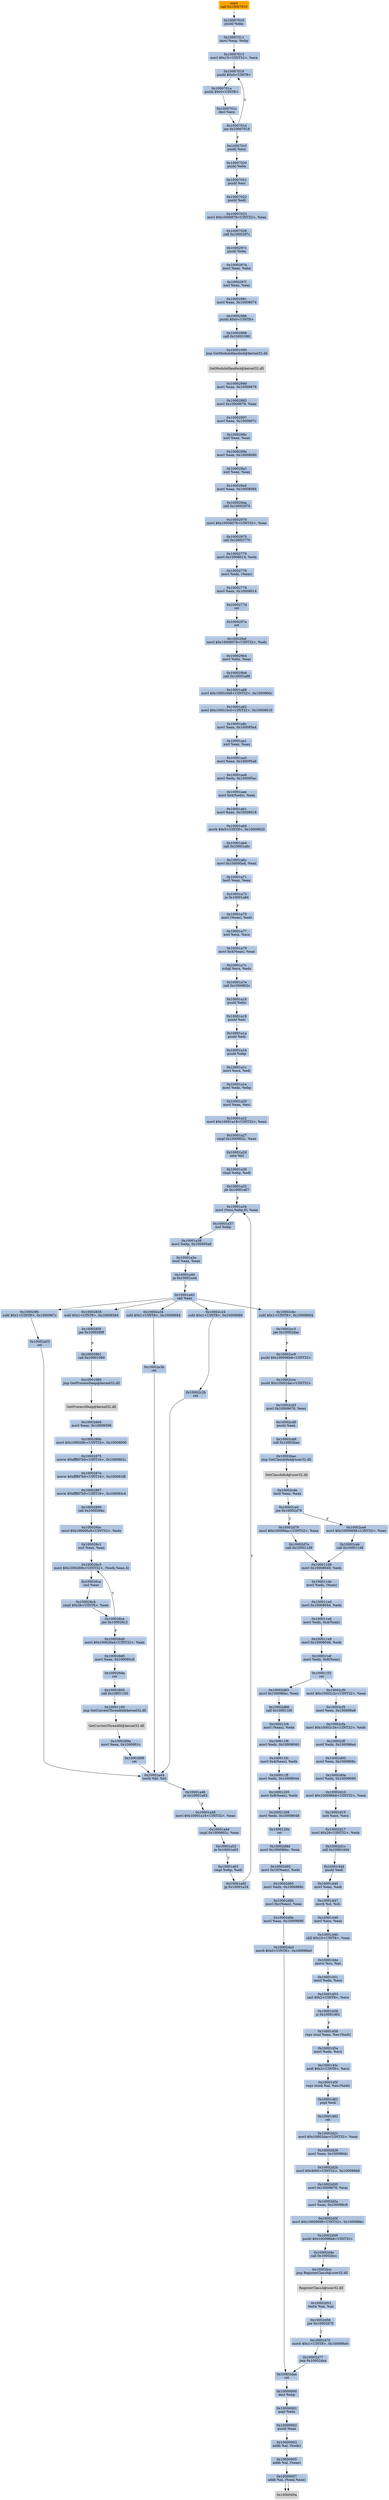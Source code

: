 digraph G {
node[shape=rectangle,style=filled,fillcolor=lightsteelblue,color=lightsteelblue]
bgcolor="transparent"
a0x10007ccccall_0x10007010[label="start\ncall 0x10007010",color="lightgrey",fillcolor="orange"];
a0x10007010pushl_ebp[label="0x10007010\npushl %ebp"];
a0x10007011movl_esp_ebp[label="0x10007011\nmovl %esp, %ebp"];
a0x10007013movl_0x15UINT32_ecx[label="0x10007013\nmovl $0x15<UINT32>, %ecx"];
a0x10007018pushl_0x0UINT8[label="0x10007018\npushl $0x0<UINT8>"];
a0x1000701apushl_0x0UINT8[label="0x1000701a\npushl $0x0<UINT8>"];
a0x1000701cdecl_ecx[label="0x1000701c\ndecl %ecx"];
a0x1000701djne_0x10007018[label="0x1000701d\njne 0x10007018"];
a0x1000701fpushl_ecx[label="0x1000701f\npushl %ecx"];
a0x10007020pushl_ebx[label="0x10007020\npushl %ebx"];
a0x10007021pushl_esi[label="0x10007021\npushl %esi"];
a0x10007022pushl_edi[label="0x10007022\npushl %edi"];
a0x10007023movl_0x10006f78UINT32_eax[label="0x10007023\nmovl $0x10006f78<UINT32>, %eax"];
a0x10007028call_0x1000297c[label="0x10007028\ncall 0x1000297c"];
a0x1000297cpushl_ebx[label="0x1000297c\npushl %ebx"];
a0x1000297dmovl_eax_ebx[label="0x1000297d\nmovl %eax, %ebx"];
a0x1000297fxorl_eax_eax[label="0x1000297f\nxorl %eax, %eax"];
a0x10002981movl_eax_0x10008074[label="0x10002981\nmovl %eax, 0x10008074"];
a0x10002986pushl_0x0UINT8[label="0x10002986\npushl $0x0<UINT8>"];
a0x10002988call_0x10001090[label="0x10002988\ncall 0x10001090"];
a0x10001090jmp_GetModuleHandleA_kernel32_dll[label="0x10001090\njmp GetModuleHandleA@kernel32.dll"];
GetModuleHandleA_kernel32_dll[label="GetModuleHandleA@kernel32.dll",color="lightgrey",fillcolor="lightgrey"];
a0x1000298dmovl_eax_0x10009678[label="0x1000298d\nmovl %eax, 0x10009678"];
a0x10002992movl_0x10009678_eax[label="0x10002992\nmovl 0x10009678, %eax"];
a0x10002997movl_eax_0x1000807c[label="0x10002997\nmovl %eax, 0x1000807c"];
a0x1000299cxorl_eax_eax[label="0x1000299c\nxorl %eax, %eax"];
a0x1000299emovl_eax_0x10008080[label="0x1000299e\nmovl %eax, 0x10008080"];
a0x100029a3xorl_eax_eax[label="0x100029a3\nxorl %eax, %eax"];
a0x100029a5movl_eax_0x10008084[label="0x100029a5\nmovl %eax, 0x10008084"];
a0x100029aacall_0x10002970[label="0x100029aa\ncall 0x10002970"];
a0x10002970movl_0x10008078UINT32_eax[label="0x10002970\nmovl $0x10008078<UINT32>, %eax"];
a0x10002975call_0x10002770[label="0x10002975\ncall 0x10002770"];
a0x10002770movl_0x10008014_edx[label="0x10002770\nmovl 0x10008014, %edx"];
a0x10002776movl_edx_eax_[label="0x10002776\nmovl %edx, (%eax)"];
a0x10002778movl_eax_0x10008014[label="0x10002778\nmovl %eax, 0x10008014"];
a0x1000277dret[label="0x1000277d\nret"];
a0x1000297aret[label="0x1000297a\nret"];
a0x100029afmovl_0x10008078UINT32_edx[label="0x100029af\nmovl $0x10008078<UINT32>, %edx"];
a0x100029b4movl_ebx_eax[label="0x100029b4\nmovl %ebx, %eax"];
a0x100029b6call_0x10001a88[label="0x100029b6\ncall 0x10001a88"];
a0x10001a88movl_0x100010b8UINT32_0x1000900c[label="0x10001a88\nmovl $0x100010b8<UINT32>, 0x1000900c"];
a0x10001a92movl_0x100010c0UINT32_0x10009010[label="0x10001a92\nmovl $0x100010c0<UINT32>, 0x10009010"];
a0x10001a9cmovl_eax_0x100095a4[label="0x10001a9c\nmovl %eax, 0x100095a4"];
a0x10001aa1xorl_eax_eax[label="0x10001aa1\nxorl %eax, %eax"];
a0x10001aa3movl_eax_0x100095a8[label="0x10001aa3\nmovl %eax, 0x100095a8"];
a0x10001aa8movl_edx_0x100095ac[label="0x10001aa8\nmovl %edx, 0x100095ac"];
a0x10001aaemovl_0x4edx__eax[label="0x10001aae\nmovl 0x4(%edx), %eax"];
a0x10001ab1movl_eax_0x10009018[label="0x10001ab1\nmovl %eax, 0x10009018"];
a0x10001ab6movb_0x0UINT8_0x10009020[label="0x10001ab6\nmovb $0x0<UINT8>, 0x10009020"];
a0x10001abdcall_0x10001a6c[label="0x10001abd\ncall 0x10001a6c"];
a0x10001a6cmovl_0x100095a4_eax[label="0x10001a6c\nmovl 0x100095a4, %eax"];
a0x10001a71testl_eax_eax[label="0x10001a71\ntestl %eax, %eax"];
a0x10001a73je_0x10001a84[label="0x10001a73\nje 0x10001a84"];
a0x10001a75movl_eax__edx[label="0x10001a75\nmovl (%eax), %edx"];
a0x10001a77xorl_ecx_ecx[label="0x10001a77\nxorl %ecx, %ecx"];
a0x10001a79movl_0x4eax__eax[label="0x10001a79\nmovl 0x4(%eax), %eax"];
a0x10001a7cxchgl_ecx_edx[label="0x10001a7c\nxchgl %ecx, %edx"];
a0x10001a7ecall_0x1000802c[label="0x10001a7e\ncall 0x1000802c"];
a0x10001a18pushl_ebx[label="0x10001a18\npushl %ebx"];
a0x10001a19pushl_esi[label="0x10001a19\npushl %esi"];
a0x10001a1apushl_edi[label="0x10001a1a\npushl %edi"];
a0x10001a1bpushl_ebp[label="0x10001a1b\npushl %ebp"];
a0x10001a1cmovl_ecx_edi[label="0x10001a1c\nmovl %ecx, %edi"];
a0x10001a1emovl_edx_ebp[label="0x10001a1e\nmovl %edx, %ebp"];
a0x10001a20movl_eax_esi[label="0x10001a20\nmovl %eax, %esi"];
a0x10001a22movl_0x10001a18UINT32_eax[label="0x10001a22\nmovl $0x10001a18<UINT32>, %eax"];
a0x10001a27cmpl_0x1000802c_eax[label="0x10001a27\ncmpl 0x1000802c, %eax"];
a0x10001a2dsete_bl[label="0x10001a2d\nsete %bl"];
a0x10001a30cmpl_ebp_edi[label="0x10001a30\ncmpl %ebp, %edi"];
a0x10001a32jle_0x10001a67[label="0x10001a32\njle 0x10001a67"];
a0x10001a34movl_esiebp8__eax[label="0x10001a34\nmovl (%esi,%ebp,8), %eax"];
a0x10001a37incl_ebp[label="0x10001a37\nincl %ebp"];
a0x10001a38movl_ebp_0x100095a8[label="0x10001a38\nmovl %ebp, 0x100095a8"];
a0x10001a3etestl_eax_eax[label="0x10001a3e\ntestl %eax, %eax"];
a0x10001a40je_0x10001a44[label="0x10001a40\nje 0x10001a44"];
a0x10001a42call_eax[label="0x10001a42\ncall %eax"];
a0x100029fcsubl_0x1UINT8_0x1000967c[label="0x100029fc\nsubl $0x1<UINT8>, 0x1000967c"];
a0x10002a03ret[label="0x10002a03\nret"];
a0x10001a44testb_bl_bl[label="0x10001a44\ntestb %bl, %bl"];
a0x10001a46je_0x10001a63[label="0x10001a46\nje 0x10001a63"];
a0x10001a48movl_0x10001a18UINT32_eax[label="0x10001a48\nmovl $0x10001a18<UINT32>, %eax"];
a0x10001a4dcmpl_0x1000802c_eax[label="0x10001a4d\ncmpl 0x1000802c, %eax"];
a0x10001a53je_0x10001a63[label="0x10001a53\nje 0x10001a63"];
a0x10001a63cmpl_ebp_edi[label="0x10001a63\ncmpl %ebp, %edi"];
a0x10001a65jg_0x10001a34[label="0x10001a65\njg 0x10001a34"];
a0x10002858subl_0x1UINT8_0x10009594[label="0x10002858\nsubl $0x1<UINT8>, 0x10009594"];
a0x1000285fjae_0x1000289f[label="0x1000285f\njae 0x1000289f"];
a0x10002861call_0x10001060[label="0x10002861\ncall 0x10001060"];
a0x10001060jmp_GetProcessHeap_kernel32_dll[label="0x10001060\njmp GetProcessHeap@kernel32.dll"];
GetProcessHeap_kernel32_dll[label="GetProcessHeap@kernel32.dll",color="lightgrey",fillcolor="lightgrey"];
a0x10002866movl_eax_0x10009598[label="0x10002866\nmovl %eax, 0x10009598"];
a0x1000286bmovl_0x100026fcUINT32_0x10009000[label="0x1000286b\nmovl $0x100026fc<UINT32>, 0x10009000"];
a0x10002875movw_0xffffd7b0UINT16_0x1000902c[label="0x10002875\nmovw $0xffffd7b0<UINT16>, 0x1000902c"];
a0x1000287emovw_0xffffd7b0UINT16_0x100091f8[label="0x1000287e\nmovw $0xffffd7b0<UINT16>, 0x100091f8"];
a0x10002887movw_0xffffd7b0UINT16_0x100093c4[label="0x10002887\nmovw $0xffffd7b0<UINT16>, 0x100093c4"];
a0x10002890call_0x100026bc[label="0x10002890\ncall 0x100026bc"];
a0x100026bcmovl_0x100095c8UINT32_edx[label="0x100026bc\nmovl $0x100095c8<UINT32>, %edx"];
a0x100026c1xorl_eax_eax[label="0x100026c1\nxorl %eax, %eax"];
a0x100026c3movl_0x1000269cUINT32_edxeax4_[label="0x100026c3\nmovl $0x1000269c<UINT32>, (%edx,%eax,4)"];
a0x100026caincl_eax[label="0x100026ca\nincl %eax"];
a0x100026cbcmpl_0x2bUINT8_eax[label="0x100026cb\ncmpl $0x2b<UINT8>, %eax"];
a0x100026cejne_0x100026c3[label="0x100026ce\njne 0x100026c3"];
a0x100026d0movl_0x100026a4UINT32_eax[label="0x100026d0\nmovl $0x100026a4<UINT32>, %eax"];
a0x100026d5movl_eax_0x100095c8[label="0x100026d5\nmovl %eax, 0x100095c8"];
a0x100026daret[label="0x100026da\nret"];
a0x10002895call_0x10001100[label="0x10002895\ncall 0x10001100"];
a0x10001100jmp_GetCurrentThreadId_kernel32_dll[label="0x10001100\njmp GetCurrentThreadId@kernel32.dll"];
GetCurrentThreadId_kernel32_dll[label="GetCurrentThreadId@kernel32.dll",color="lightgrey",fillcolor="lightgrey"];
a0x1000289amovl_eax_0x1000901c[label="0x1000289a\nmovl %eax, 0x1000901c"];
a0x1000289fret[label="0x1000289f\nret"];
a0x10002a34subl_0x1UINT8_0x10009684[label="0x10002a34\nsubl $0x1<UINT8>, 0x10009684"];
a0x10002a3bret[label="0x10002a3b\nret"];
a0x10002c24subl_0x1UINT8_0x10009688[label="0x10002c24\nsubl $0x1<UINT8>, 0x10009688"];
a0x10002c2bret[label="0x10002c2b\nret"];
a0x10002cbcsubl_0x1UINT8_0x10009694[label="0x10002cbc\nsubl $0x1<UINT8>, 0x10009694"];
a0x10002cc3jae_0x10002daa[label="0x10002cc3\njae 0x10002daa"];
a0x10002cc9pushl_0x100096b8UINT32[label="0x10002cc9\npushl $0x100096b8<UINT32>"];
a0x10002ccepushl_0x10002dacUINT32[label="0x10002cce\npushl $0x10002dac<UINT32>"];
a0x10002cd3movl_0x10009678_eax[label="0x10002cd3\nmovl 0x10009678, %eax"];
a0x10002cd8pushl_eax[label="0x10002cd8\npushl %eax"];
a0x10002cd9call_0x10002bac[label="0x10002cd9\ncall 0x10002bac"];
a0x10002bacjmp_GetClassInfoA_user32_dll[label="0x10002bac\njmp GetClassInfoA@user32.dll"];
GetClassInfoA_user32_dll[label="GetClassInfoA@user32.dll",color="lightgrey",fillcolor="lightgrey"];
a0x10002cdetestl_eax_eax[label="0x10002cde\ntestl %eax, %eax"];
a0x10002ce0jne_0x10002d79[label="0x10002ce0\njne 0x10002d79"];
a0x10002ce6movl_0x10009698UINT32_eax[label="0x10002ce6\nmovl $0x10009698<UINT32>, %eax"];
a0x10002d79movl_0x100096acUINT32_eax[label="0x10002d79\nmovl $0x100096ac<UINT32>, %eax"];
a0x10002d7ecall_0x100011d8[label="0x10002d7e\ncall 0x100011d8"];
a0x100011d8movl_0x10008040_edx[label="0x100011d8\nmovl 0x10008040, %edx"];
a0x100011demovl_edx_eax_[label="0x100011de\nmovl %edx, (%eax)"];
a0x100011e0movl_0x10008044_edx[label="0x100011e0\nmovl 0x10008044, %edx"];
a0x100011e6movl_edx_0x4eax_[label="0x100011e6\nmovl %edx, 0x4(%eax)"];
a0x100011e9movl_0x10008048_edx[label="0x100011e9\nmovl 0x10008048, %edx"];
a0x100011efmovl_edx_0x8eax_[label="0x100011ef\nmovl %edx, 0x8(%eax)"];
a0x100011f2ret[label="0x100011f2\nret"];
a0x10002d83movl_0x100096bc_eax[label="0x10002d83\nmovl 0x100096bc, %eax"];
a0x10002d88call_0x100011f4[label="0x10002d88\ncall 0x100011f4"];
a0x100011f4movl_eax__edx[label="0x100011f4\nmovl (%eax), %edx"];
a0x100011f6movl_edx_0x10008040[label="0x100011f6\nmovl %edx, 0x10008040"];
a0x100011fcmovl_0x4eax__edx[label="0x100011fc\nmovl 0x4(%eax), %edx"];
a0x100011ffmovl_edx_0x10008044[label="0x100011ff\nmovl %edx, 0x10008044"];
a0x10001205movl_0x8eax__edx[label="0x10001205\nmovl 0x8(%eax), %edx"];
a0x10001208movl_edx_0x10008048[label="0x10001208\nmovl %edx, 0x10008048"];
a0x1000120eret[label="0x1000120e\nret"];
a0x10002d8dmovl_0x100096bc_eax[label="0x10002d8d\nmovl 0x100096bc, %eax"];
a0x10002d92movl_0x10eax__edx[label="0x10002d92\nmovl 0x10(%eax), %edx"];
a0x10002d95movl_edx_0x1000968c[label="0x10002d95\nmovl %edx, 0x1000968c"];
a0x10002d9bmovl_0xceax__eax[label="0x10002d9b\nmovl 0xc(%eax), %eax"];
a0x10002d9emovl_eax_0x10009690[label="0x10002d9e\nmovl %eax, 0x10009690"];
a0x10002da3movb_0x0UINT8_0x100096e0[label="0x10002da3\nmovb $0x0<UINT8>, 0x100096e0"];
a0x10002daaret[label="0x10002daa\nret"];
a0x10000000decl_ebp[label="0x10000000\ndecl %ebp"];
a0x10000001popl_edx[label="0x10000001\npopl %edx"];
a0x10000002pushl_eax[label="0x10000002\npushl %eax"];
a0x10000003addb_al_edx_[label="0x10000003\naddb %al, (%edx)"];
a0x10000005addb_al_eax_[label="0x10000005\naddb %al, (%eax)"];
a0x10000007addb_al_eaxeax_[label="0x10000007\naddb %al, (%eax,%eax)"];
a0x1000000a[label="0x1000000a",color="lightgrey",fillcolor="lightgrey"];
a0x10002cebcall_0x100011d8[label="0x10002ceb\ncall 0x100011d8"];
a0x10002cf0movl_0x10002c2cUINT32_eax[label="0x10002cf0\nmovl $0x10002c2c<UINT32>, %eax"];
a0x10002cf5movl_eax_0x100096a8[label="0x10002cf5\nmovl %eax, 0x100096a8"];
a0x10002cfamovl_0x10002c34UINT32_edx[label="0x10002cfa\nmovl $0x10002c34<UINT32>, %edx"];
a0x10002cffmovl_edx_0x100096a4[label="0x10002cff\nmovl %edx, 0x100096a4"];
a0x10002d05movl_eax_0x1000968c[label="0x10002d05\nmovl %eax, 0x1000968c"];
a0x10002d0amovl_edx_0x10009690[label="0x10002d0a\nmovl %edx, 0x10009690"];
a0x10002d10movl_0x100096b8UINT32_eax[label="0x10002d10\nmovl $0x100096b8<UINT32>, %eax"];
a0x10002d15xorl_ecx_ecx[label="0x10002d15\nxorl %ecx, %ecx"];
a0x10002d17movl_0x28UINT32_edx[label="0x10002d17\nmovl $0x28<UINT32>, %edx"];
a0x10002d1ccall_0x10001444[label="0x10002d1c\ncall 0x10001444"];
a0x10001444pushl_edi[label="0x10001444\npushl %edi"];
a0x10001445movl_eax_edi[label="0x10001445\nmovl %eax, %edi"];
a0x10001447movb_cl_ch[label="0x10001447\nmovb %cl, %ch"];
a0x10001449movl_ecx_eax[label="0x10001449\nmovl %ecx, %eax"];
a0x1000144bshll_0x10UINT8_eax[label="0x1000144b\nshll $0x10<UINT8>, %eax"];
a0x1000144emovw_cx_ax[label="0x1000144e\nmovw %cx, %ax"];
a0x10001451movl_edx_ecx[label="0x10001451\nmovl %edx, %ecx"];
a0x10001453sarl_0x2UINT8_ecx[label="0x10001453\nsarl $0x2<UINT8>, %ecx"];
a0x10001456js_0x10001461[label="0x10001456\njs 0x10001461"];
a0x10001458repz_stosl_eax_es_edi_[label="0x10001458\nrepz stosl %eax, %es:(%edi)"];
a0x1000145amovl_edx_ecx[label="0x1000145a\nmovl %edx, %ecx"];
a0x1000145candl_0x3UINT8_ecx[label="0x1000145c\nandl $0x3<UINT8>, %ecx"];
a0x1000145frepz_stosb_al_es_edi_[label="0x1000145f\nrepz stosb %al, %es:(%edi)"];
a0x10001461popl_edi[label="0x10001461\npopl %edi"];
a0x10001462ret[label="0x10001462\nret"];
a0x10002d21movl_0x10002dacUINT32_eax[label="0x10002d21\nmovl $0x10002dac<UINT32>, %eax"];
a0x10002d26movl_eax_0x100096dc[label="0x10002d26\nmovl %eax, 0x100096dc"];
a0x10002d2bmovl_0x4000UINT32_0x100096b8[label="0x10002d2b\nmovl $0x4000<UINT32>, 0x100096b8"];
a0x10002d35movl_0x10009678_eax[label="0x10002d35\nmovl 0x10009678, %eax"];
a0x10002d3amovl_eax_0x100096c8[label="0x10002d3a\nmovl %eax, 0x100096c8"];
a0x10002d3fmovl_0x10009698UINT32_0x100096bc[label="0x10002d3f\nmovl $0x10009698<UINT32>, 0x100096bc"];
a0x10002d49pushl_0x100096b8UINT32[label="0x10002d49\npushl $0x100096b8<UINT32>"];
a0x10002d4ecall_0x10002bcc[label="0x10002d4e\ncall 0x10002bcc"];
a0x10002bccjmp_RegisterClassA_user32_dll[label="0x10002bcc\njmp RegisterClassA@user32.dll"];
RegisterClassA_user32_dll[label="RegisterClassA@user32.dll",color="lightgrey",fillcolor="lightgrey"];
a0x10002d53testw_ax_ax[label="0x10002d53\ntestw %ax, %ax"];
a0x10002d56jne_0x10002d70[label="0x10002d56\njne 0x10002d70"];
a0x10002d70movb_0x1UINT8_0x100096e0[label="0x10002d70\nmovb $0x1<UINT8>, 0x100096e0"];
a0x10002d77jmp_0x10002daa[label="0x10002d77\njmp 0x10002daa"];
a0x1000000a[label="0x1000000a",color="lightgrey",fillcolor="lightgrey"];
a0x10007ccccall_0x10007010 -> a0x10007010pushl_ebp [color="#000000"];
a0x10007010pushl_ebp -> a0x10007011movl_esp_ebp [color="#000000"];
a0x10007011movl_esp_ebp -> a0x10007013movl_0x15UINT32_ecx [color="#000000"];
a0x10007013movl_0x15UINT32_ecx -> a0x10007018pushl_0x0UINT8 [color="#000000"];
a0x10007018pushl_0x0UINT8 -> a0x1000701apushl_0x0UINT8 [color="#000000"];
a0x1000701apushl_0x0UINT8 -> a0x1000701cdecl_ecx [color="#000000"];
a0x1000701cdecl_ecx -> a0x1000701djne_0x10007018 [color="#000000"];
a0x1000701djne_0x10007018 -> a0x10007018pushl_0x0UINT8 [color="#000000",label="T"];
a0x1000701djne_0x10007018 -> a0x1000701fpushl_ecx [color="#000000",label="F"];
a0x1000701fpushl_ecx -> a0x10007020pushl_ebx [color="#000000"];
a0x10007020pushl_ebx -> a0x10007021pushl_esi [color="#000000"];
a0x10007021pushl_esi -> a0x10007022pushl_edi [color="#000000"];
a0x10007022pushl_edi -> a0x10007023movl_0x10006f78UINT32_eax [color="#000000"];
a0x10007023movl_0x10006f78UINT32_eax -> a0x10007028call_0x1000297c [color="#000000"];
a0x10007028call_0x1000297c -> a0x1000297cpushl_ebx [color="#000000"];
a0x1000297cpushl_ebx -> a0x1000297dmovl_eax_ebx [color="#000000"];
a0x1000297dmovl_eax_ebx -> a0x1000297fxorl_eax_eax [color="#000000"];
a0x1000297fxorl_eax_eax -> a0x10002981movl_eax_0x10008074 [color="#000000"];
a0x10002981movl_eax_0x10008074 -> a0x10002986pushl_0x0UINT8 [color="#000000"];
a0x10002986pushl_0x0UINT8 -> a0x10002988call_0x10001090 [color="#000000"];
a0x10002988call_0x10001090 -> a0x10001090jmp_GetModuleHandleA_kernel32_dll [color="#000000"];
a0x10001090jmp_GetModuleHandleA_kernel32_dll -> GetModuleHandleA_kernel32_dll [color="#000000"];
GetModuleHandleA_kernel32_dll -> a0x1000298dmovl_eax_0x10009678 [color="#000000"];
a0x1000298dmovl_eax_0x10009678 -> a0x10002992movl_0x10009678_eax [color="#000000"];
a0x10002992movl_0x10009678_eax -> a0x10002997movl_eax_0x1000807c [color="#000000"];
a0x10002997movl_eax_0x1000807c -> a0x1000299cxorl_eax_eax [color="#000000"];
a0x1000299cxorl_eax_eax -> a0x1000299emovl_eax_0x10008080 [color="#000000"];
a0x1000299emovl_eax_0x10008080 -> a0x100029a3xorl_eax_eax [color="#000000"];
a0x100029a3xorl_eax_eax -> a0x100029a5movl_eax_0x10008084 [color="#000000"];
a0x100029a5movl_eax_0x10008084 -> a0x100029aacall_0x10002970 [color="#000000"];
a0x100029aacall_0x10002970 -> a0x10002970movl_0x10008078UINT32_eax [color="#000000"];
a0x10002970movl_0x10008078UINT32_eax -> a0x10002975call_0x10002770 [color="#000000"];
a0x10002975call_0x10002770 -> a0x10002770movl_0x10008014_edx [color="#000000"];
a0x10002770movl_0x10008014_edx -> a0x10002776movl_edx_eax_ [color="#000000"];
a0x10002776movl_edx_eax_ -> a0x10002778movl_eax_0x10008014 [color="#000000"];
a0x10002778movl_eax_0x10008014 -> a0x1000277dret [color="#000000"];
a0x1000277dret -> a0x1000297aret [color="#000000"];
a0x1000297aret -> a0x100029afmovl_0x10008078UINT32_edx [color="#000000"];
a0x100029afmovl_0x10008078UINT32_edx -> a0x100029b4movl_ebx_eax [color="#000000"];
a0x100029b4movl_ebx_eax -> a0x100029b6call_0x10001a88 [color="#000000"];
a0x100029b6call_0x10001a88 -> a0x10001a88movl_0x100010b8UINT32_0x1000900c [color="#000000"];
a0x10001a88movl_0x100010b8UINT32_0x1000900c -> a0x10001a92movl_0x100010c0UINT32_0x10009010 [color="#000000"];
a0x10001a92movl_0x100010c0UINT32_0x10009010 -> a0x10001a9cmovl_eax_0x100095a4 [color="#000000"];
a0x10001a9cmovl_eax_0x100095a4 -> a0x10001aa1xorl_eax_eax [color="#000000"];
a0x10001aa1xorl_eax_eax -> a0x10001aa3movl_eax_0x100095a8 [color="#000000"];
a0x10001aa3movl_eax_0x100095a8 -> a0x10001aa8movl_edx_0x100095ac [color="#000000"];
a0x10001aa8movl_edx_0x100095ac -> a0x10001aaemovl_0x4edx__eax [color="#000000"];
a0x10001aaemovl_0x4edx__eax -> a0x10001ab1movl_eax_0x10009018 [color="#000000"];
a0x10001ab1movl_eax_0x10009018 -> a0x10001ab6movb_0x0UINT8_0x10009020 [color="#000000"];
a0x10001ab6movb_0x0UINT8_0x10009020 -> a0x10001abdcall_0x10001a6c [color="#000000"];
a0x10001abdcall_0x10001a6c -> a0x10001a6cmovl_0x100095a4_eax [color="#000000"];
a0x10001a6cmovl_0x100095a4_eax -> a0x10001a71testl_eax_eax [color="#000000"];
a0x10001a71testl_eax_eax -> a0x10001a73je_0x10001a84 [color="#000000"];
a0x10001a73je_0x10001a84 -> a0x10001a75movl_eax__edx [color="#000000",label="F"];
a0x10001a75movl_eax__edx -> a0x10001a77xorl_ecx_ecx [color="#000000"];
a0x10001a77xorl_ecx_ecx -> a0x10001a79movl_0x4eax__eax [color="#000000"];
a0x10001a79movl_0x4eax__eax -> a0x10001a7cxchgl_ecx_edx [color="#000000"];
a0x10001a7cxchgl_ecx_edx -> a0x10001a7ecall_0x1000802c [color="#000000"];
a0x10001a7ecall_0x1000802c -> a0x10001a18pushl_ebx [color="#000000"];
a0x10001a18pushl_ebx -> a0x10001a19pushl_esi [color="#000000"];
a0x10001a19pushl_esi -> a0x10001a1apushl_edi [color="#000000"];
a0x10001a1apushl_edi -> a0x10001a1bpushl_ebp [color="#000000"];
a0x10001a1bpushl_ebp -> a0x10001a1cmovl_ecx_edi [color="#000000"];
a0x10001a1cmovl_ecx_edi -> a0x10001a1emovl_edx_ebp [color="#000000"];
a0x10001a1emovl_edx_ebp -> a0x10001a20movl_eax_esi [color="#000000"];
a0x10001a20movl_eax_esi -> a0x10001a22movl_0x10001a18UINT32_eax [color="#000000"];
a0x10001a22movl_0x10001a18UINT32_eax -> a0x10001a27cmpl_0x1000802c_eax [color="#000000"];
a0x10001a27cmpl_0x1000802c_eax -> a0x10001a2dsete_bl [color="#000000"];
a0x10001a2dsete_bl -> a0x10001a30cmpl_ebp_edi [color="#000000"];
a0x10001a30cmpl_ebp_edi -> a0x10001a32jle_0x10001a67 [color="#000000"];
a0x10001a32jle_0x10001a67 -> a0x10001a34movl_esiebp8__eax [color="#000000",label="F"];
a0x10001a34movl_esiebp8__eax -> a0x10001a37incl_ebp [color="#000000"];
a0x10001a37incl_ebp -> a0x10001a38movl_ebp_0x100095a8 [color="#000000"];
a0x10001a38movl_ebp_0x100095a8 -> a0x10001a3etestl_eax_eax [color="#000000"];
a0x10001a3etestl_eax_eax -> a0x10001a40je_0x10001a44 [color="#000000"];
a0x10001a40je_0x10001a44 -> a0x10001a42call_eax [color="#000000",label="F"];
a0x10001a42call_eax -> a0x100029fcsubl_0x1UINT8_0x1000967c [color="#000000"];
a0x100029fcsubl_0x1UINT8_0x1000967c -> a0x10002a03ret [color="#000000"];
a0x10002a03ret -> a0x10001a44testb_bl_bl [color="#000000"];
a0x10001a44testb_bl_bl -> a0x10001a46je_0x10001a63 [color="#000000"];
a0x10001a46je_0x10001a63 -> a0x10001a48movl_0x10001a18UINT32_eax [color="#000000",label="F"];
a0x10001a48movl_0x10001a18UINT32_eax -> a0x10001a4dcmpl_0x1000802c_eax [color="#000000"];
a0x10001a4dcmpl_0x1000802c_eax -> a0x10001a53je_0x10001a63 [color="#000000"];
a0x10001a53je_0x10001a63 -> a0x10001a63cmpl_ebp_edi [color="#000000",label="T"];
a0x10001a63cmpl_ebp_edi -> a0x10001a65jg_0x10001a34 [color="#000000"];
a0x10001a65jg_0x10001a34 -> a0x10001a34movl_esiebp8__eax [color="#000000",label="T"];
a0x10001a42call_eax -> a0x10002858subl_0x1UINT8_0x10009594 [color="#000000"];
a0x10002858subl_0x1UINT8_0x10009594 -> a0x1000285fjae_0x1000289f [color="#000000"];
a0x1000285fjae_0x1000289f -> a0x10002861call_0x10001060 [color="#000000",label="F"];
a0x10002861call_0x10001060 -> a0x10001060jmp_GetProcessHeap_kernel32_dll [color="#000000"];
a0x10001060jmp_GetProcessHeap_kernel32_dll -> GetProcessHeap_kernel32_dll [color="#000000"];
GetProcessHeap_kernel32_dll -> a0x10002866movl_eax_0x10009598 [color="#000000"];
a0x10002866movl_eax_0x10009598 -> a0x1000286bmovl_0x100026fcUINT32_0x10009000 [color="#000000"];
a0x1000286bmovl_0x100026fcUINT32_0x10009000 -> a0x10002875movw_0xffffd7b0UINT16_0x1000902c [color="#000000"];
a0x10002875movw_0xffffd7b0UINT16_0x1000902c -> a0x1000287emovw_0xffffd7b0UINT16_0x100091f8 [color="#000000"];
a0x1000287emovw_0xffffd7b0UINT16_0x100091f8 -> a0x10002887movw_0xffffd7b0UINT16_0x100093c4 [color="#000000"];
a0x10002887movw_0xffffd7b0UINT16_0x100093c4 -> a0x10002890call_0x100026bc [color="#000000"];
a0x10002890call_0x100026bc -> a0x100026bcmovl_0x100095c8UINT32_edx [color="#000000"];
a0x100026bcmovl_0x100095c8UINT32_edx -> a0x100026c1xorl_eax_eax [color="#000000"];
a0x100026c1xorl_eax_eax -> a0x100026c3movl_0x1000269cUINT32_edxeax4_ [color="#000000"];
a0x100026c3movl_0x1000269cUINT32_edxeax4_ -> a0x100026caincl_eax [color="#000000"];
a0x100026caincl_eax -> a0x100026cbcmpl_0x2bUINT8_eax [color="#000000"];
a0x100026cbcmpl_0x2bUINT8_eax -> a0x100026cejne_0x100026c3 [color="#000000"];
a0x100026cejne_0x100026c3 -> a0x100026c3movl_0x1000269cUINT32_edxeax4_ [color="#000000",label="T"];
a0x100026cejne_0x100026c3 -> a0x100026d0movl_0x100026a4UINT32_eax [color="#000000",label="F"];
a0x100026d0movl_0x100026a4UINT32_eax -> a0x100026d5movl_eax_0x100095c8 [color="#000000"];
a0x100026d5movl_eax_0x100095c8 -> a0x100026daret [color="#000000"];
a0x100026daret -> a0x10002895call_0x10001100 [color="#000000"];
a0x10002895call_0x10001100 -> a0x10001100jmp_GetCurrentThreadId_kernel32_dll [color="#000000"];
a0x10001100jmp_GetCurrentThreadId_kernel32_dll -> GetCurrentThreadId_kernel32_dll [color="#000000"];
GetCurrentThreadId_kernel32_dll -> a0x1000289amovl_eax_0x1000901c [color="#000000"];
a0x1000289amovl_eax_0x1000901c -> a0x1000289fret [color="#000000"];
a0x1000289fret -> a0x10001a44testb_bl_bl [color="#000000"];
a0x10001a42call_eax -> a0x10002a34subl_0x1UINT8_0x10009684 [color="#000000"];
a0x10002a34subl_0x1UINT8_0x10009684 -> a0x10002a3bret [color="#000000"];
a0x10002a3bret -> a0x10001a44testb_bl_bl [color="#000000"];
a0x10001a42call_eax -> a0x10002c24subl_0x1UINT8_0x10009688 [color="#000000"];
a0x10002c24subl_0x1UINT8_0x10009688 -> a0x10002c2bret [color="#000000"];
a0x10002c2bret -> a0x10001a44testb_bl_bl [color="#000000"];
a0x10001a42call_eax -> a0x10002cbcsubl_0x1UINT8_0x10009694 [color="#000000"];
a0x10002cbcsubl_0x1UINT8_0x10009694 -> a0x10002cc3jae_0x10002daa [color="#000000"];
a0x10002cc3jae_0x10002daa -> a0x10002cc9pushl_0x100096b8UINT32 [color="#000000",label="F"];
a0x10002cc9pushl_0x100096b8UINT32 -> a0x10002ccepushl_0x10002dacUINT32 [color="#000000"];
a0x10002ccepushl_0x10002dacUINT32 -> a0x10002cd3movl_0x10009678_eax [color="#000000"];
a0x10002cd3movl_0x10009678_eax -> a0x10002cd8pushl_eax [color="#000000"];
a0x10002cd8pushl_eax -> a0x10002cd9call_0x10002bac [color="#000000"];
a0x10002cd9call_0x10002bac -> a0x10002bacjmp_GetClassInfoA_user32_dll [color="#000000"];
a0x10002bacjmp_GetClassInfoA_user32_dll -> GetClassInfoA_user32_dll [color="#000000"];
GetClassInfoA_user32_dll -> a0x10002cdetestl_eax_eax [color="#000000"];
a0x10002cdetestl_eax_eax -> a0x10002ce0jne_0x10002d79 [color="#000000"];
a0x10002ce0jne_0x10002d79 -> a0x10002ce6movl_0x10009698UINT32_eax [color="#000000",label="F"];
a0x10002ce0jne_0x10002d79 -> a0x10002d79movl_0x100096acUINT32_eax [color="#000000",label="T"];
a0x10002d79movl_0x100096acUINT32_eax -> a0x10002d7ecall_0x100011d8 [color="#000000"];
a0x10002d7ecall_0x100011d8 -> a0x100011d8movl_0x10008040_edx [color="#000000"];
a0x100011d8movl_0x10008040_edx -> a0x100011demovl_edx_eax_ [color="#000000"];
a0x100011demovl_edx_eax_ -> a0x100011e0movl_0x10008044_edx [color="#000000"];
a0x100011e0movl_0x10008044_edx -> a0x100011e6movl_edx_0x4eax_ [color="#000000"];
a0x100011e6movl_edx_0x4eax_ -> a0x100011e9movl_0x10008048_edx [color="#000000"];
a0x100011e9movl_0x10008048_edx -> a0x100011efmovl_edx_0x8eax_ [color="#000000"];
a0x100011efmovl_edx_0x8eax_ -> a0x100011f2ret [color="#000000"];
a0x100011f2ret -> a0x10002d83movl_0x100096bc_eax [color="#000000"];
a0x10002d83movl_0x100096bc_eax -> a0x10002d88call_0x100011f4 [color="#000000"];
a0x10002d88call_0x100011f4 -> a0x100011f4movl_eax__edx [color="#000000"];
a0x100011f4movl_eax__edx -> a0x100011f6movl_edx_0x10008040 [color="#000000"];
a0x100011f6movl_edx_0x10008040 -> a0x100011fcmovl_0x4eax__edx [color="#000000"];
a0x100011fcmovl_0x4eax__edx -> a0x100011ffmovl_edx_0x10008044 [color="#000000"];
a0x100011ffmovl_edx_0x10008044 -> a0x10001205movl_0x8eax__edx [color="#000000"];
a0x10001205movl_0x8eax__edx -> a0x10001208movl_edx_0x10008048 [color="#000000"];
a0x10001208movl_edx_0x10008048 -> a0x1000120eret [color="#000000"];
a0x1000120eret -> a0x10002d8dmovl_0x100096bc_eax [color="#000000"];
a0x10002d8dmovl_0x100096bc_eax -> a0x10002d92movl_0x10eax__edx [color="#000000"];
a0x10002d92movl_0x10eax__edx -> a0x10002d95movl_edx_0x1000968c [color="#000000"];
a0x10002d95movl_edx_0x1000968c -> a0x10002d9bmovl_0xceax__eax [color="#000000"];
a0x10002d9bmovl_0xceax__eax -> a0x10002d9emovl_eax_0x10009690 [color="#000000"];
a0x10002d9emovl_eax_0x10009690 -> a0x10002da3movb_0x0UINT8_0x100096e0 [color="#000000"];
a0x10002da3movb_0x0UINT8_0x100096e0 -> a0x10002daaret [color="#000000"];
a0x10002daaret -> a0x10000000decl_ebp [color="#000000"];
a0x10000000decl_ebp -> a0x10000001popl_edx [color="#000000"];
a0x10000001popl_edx -> a0x10000002pushl_eax [color="#000000"];
a0x10000002pushl_eax -> a0x10000003addb_al_edx_ [color="#000000"];
a0x10000003addb_al_edx_ -> a0x10000005addb_al_eax_ [color="#000000"];
a0x10000005addb_al_eax_ -> a0x10000007addb_al_eaxeax_ [color="#000000"];
a0x10000007addb_al_eaxeax_ -> a0x1000000a [color="#000000"];
a0x10002ce6movl_0x10009698UINT32_eax -> a0x10002cebcall_0x100011d8 [color="#000000"];
a0x10002cebcall_0x100011d8 -> a0x100011d8movl_0x10008040_edx [color="#000000"];
a0x100011f2ret -> a0x10002cf0movl_0x10002c2cUINT32_eax [color="#000000"];
a0x10002cf0movl_0x10002c2cUINT32_eax -> a0x10002cf5movl_eax_0x100096a8 [color="#000000"];
a0x10002cf5movl_eax_0x100096a8 -> a0x10002cfamovl_0x10002c34UINT32_edx [color="#000000"];
a0x10002cfamovl_0x10002c34UINT32_edx -> a0x10002cffmovl_edx_0x100096a4 [color="#000000"];
a0x10002cffmovl_edx_0x100096a4 -> a0x10002d05movl_eax_0x1000968c [color="#000000"];
a0x10002d05movl_eax_0x1000968c -> a0x10002d0amovl_edx_0x10009690 [color="#000000"];
a0x10002d0amovl_edx_0x10009690 -> a0x10002d10movl_0x100096b8UINT32_eax [color="#000000"];
a0x10002d10movl_0x100096b8UINT32_eax -> a0x10002d15xorl_ecx_ecx [color="#000000"];
a0x10002d15xorl_ecx_ecx -> a0x10002d17movl_0x28UINT32_edx [color="#000000"];
a0x10002d17movl_0x28UINT32_edx -> a0x10002d1ccall_0x10001444 [color="#000000"];
a0x10002d1ccall_0x10001444 -> a0x10001444pushl_edi [color="#000000"];
a0x10001444pushl_edi -> a0x10001445movl_eax_edi [color="#000000"];
a0x10001445movl_eax_edi -> a0x10001447movb_cl_ch [color="#000000"];
a0x10001447movb_cl_ch -> a0x10001449movl_ecx_eax [color="#000000"];
a0x10001449movl_ecx_eax -> a0x1000144bshll_0x10UINT8_eax [color="#000000"];
a0x1000144bshll_0x10UINT8_eax -> a0x1000144emovw_cx_ax [color="#000000"];
a0x1000144emovw_cx_ax -> a0x10001451movl_edx_ecx [color="#000000"];
a0x10001451movl_edx_ecx -> a0x10001453sarl_0x2UINT8_ecx [color="#000000"];
a0x10001453sarl_0x2UINT8_ecx -> a0x10001456js_0x10001461 [color="#000000"];
a0x10001456js_0x10001461 -> a0x10001458repz_stosl_eax_es_edi_ [color="#000000",label="F"];
a0x10001458repz_stosl_eax_es_edi_ -> a0x1000145amovl_edx_ecx [color="#000000"];
a0x1000145amovl_edx_ecx -> a0x1000145candl_0x3UINT8_ecx [color="#000000"];
a0x1000145candl_0x3UINT8_ecx -> a0x1000145frepz_stosb_al_es_edi_ [color="#000000"];
a0x1000145frepz_stosb_al_es_edi_ -> a0x10001461popl_edi [color="#000000"];
a0x10001461popl_edi -> a0x10001462ret [color="#000000"];
a0x10001462ret -> a0x10002d21movl_0x10002dacUINT32_eax [color="#000000"];
a0x10002d21movl_0x10002dacUINT32_eax -> a0x10002d26movl_eax_0x100096dc [color="#000000"];
a0x10002d26movl_eax_0x100096dc -> a0x10002d2bmovl_0x4000UINT32_0x100096b8 [color="#000000"];
a0x10002d2bmovl_0x4000UINT32_0x100096b8 -> a0x10002d35movl_0x10009678_eax [color="#000000"];
a0x10002d35movl_0x10009678_eax -> a0x10002d3amovl_eax_0x100096c8 [color="#000000"];
a0x10002d3amovl_eax_0x100096c8 -> a0x10002d3fmovl_0x10009698UINT32_0x100096bc [color="#000000"];
a0x10002d3fmovl_0x10009698UINT32_0x100096bc -> a0x10002d49pushl_0x100096b8UINT32 [color="#000000"];
a0x10002d49pushl_0x100096b8UINT32 -> a0x10002d4ecall_0x10002bcc [color="#000000"];
a0x10002d4ecall_0x10002bcc -> a0x10002bccjmp_RegisterClassA_user32_dll [color="#000000"];
a0x10002bccjmp_RegisterClassA_user32_dll -> RegisterClassA_user32_dll [color="#000000"];
RegisterClassA_user32_dll -> a0x10002d53testw_ax_ax [color="#000000"];
a0x10002d53testw_ax_ax -> a0x10002d56jne_0x10002d70 [color="#000000"];
a0x10002d56jne_0x10002d70 -> a0x10002d70movb_0x1UINT8_0x100096e0 [color="#000000",label="T"];
a0x10002d70movb_0x1UINT8_0x100096e0 -> a0x10002d77jmp_0x10002daa [color="#000000"];
a0x10002d77jmp_0x10002daa -> a0x10002daaret [color="#000000"];
a0x10000007addb_al_eaxeax_ -> a0x1000000a [color="#000000"];
}
